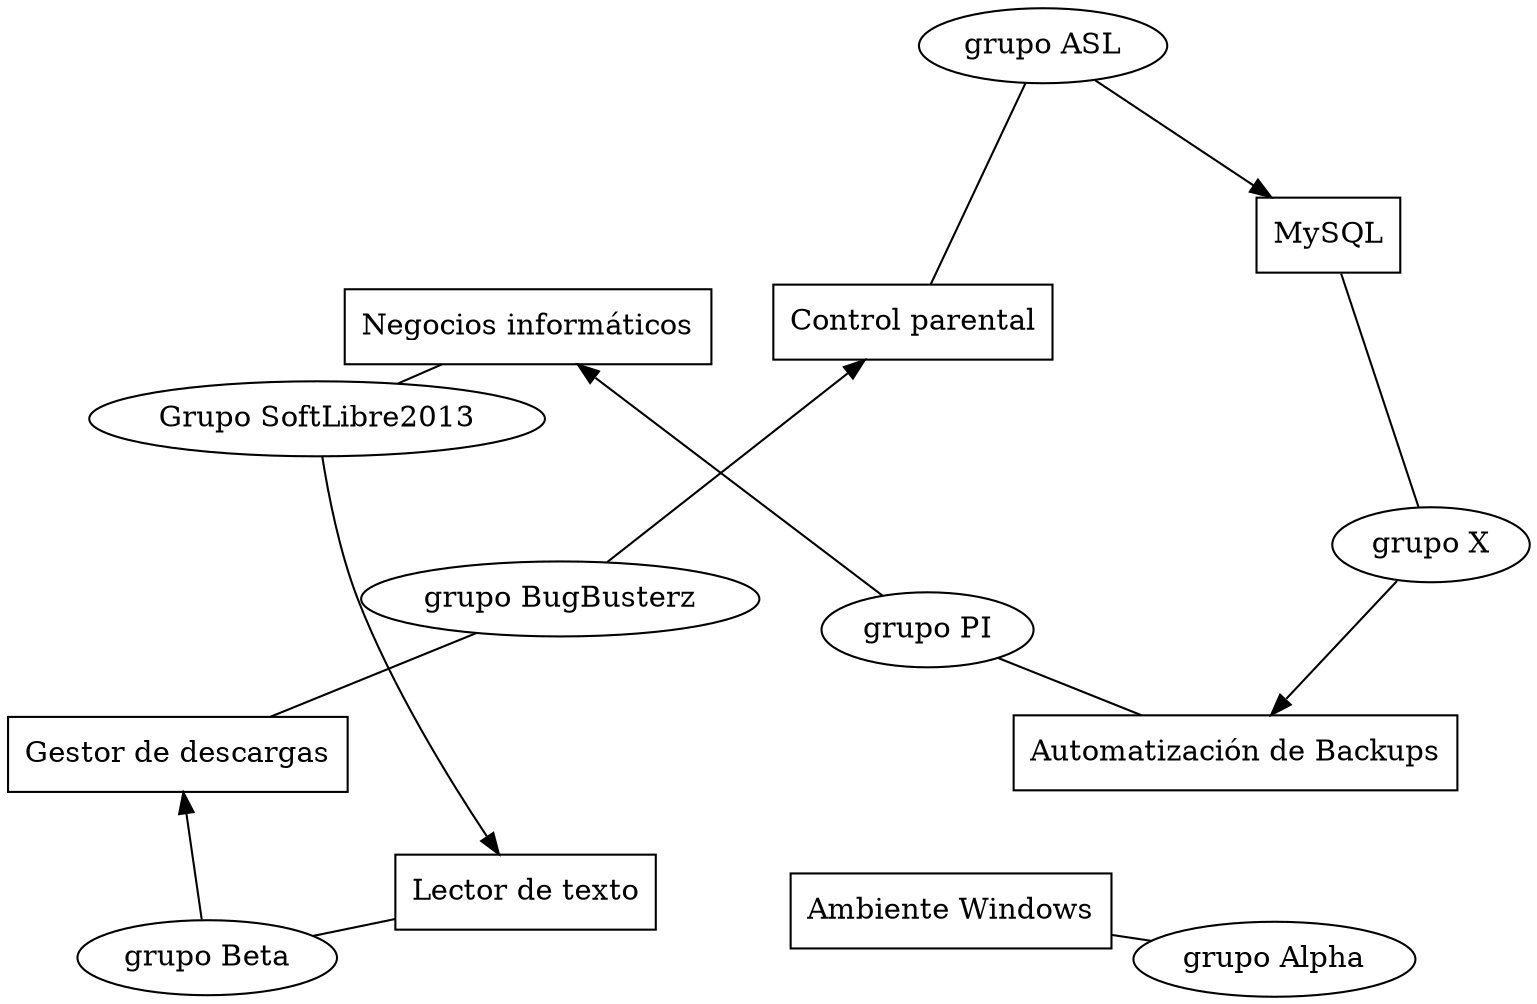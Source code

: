 digraph trabajoII {
	layout = fdp;
	ratio = fill;
	splines = true;
	K = 1;
	maxiter = 100;

	Descargas [ shape = box, label = "Gestor de descargas", tooltip  = "Recientemente nos cambiamos del SO Windows a Ubuntu, y buscamos un gestor de descargas compatible con el mismo, como alternativa del IDM (internet download manager) diseñado solo para windows. Necesitamos que el gestor: - Soporte protocolos HTTP, FTP, RSTP y BitTorrent - Permita descarga en fragmentos - Sea open-source - Trabaje con conexiones lentas - Cuente con diversas opciones para el manejo de las descargas - Que sea ligero, no consuma demasiados recursos. --GRUPO BUGBUSTERZ" ];

	Backups [ shape = box, label= "Automatización de Backups", tooltip = "Se requiere un sistema para automatización de backups que cumplan los siguientes requerimientos mínimos: - Licencia GPL - Capacidad de crear copias de seguridad en un equipo, en una red local o incluso en/desde un servidor FTP. - Multiplataforma. - Realización de backup full, incremental y diferencial. - Programación de backups diarios, semanales y mensuales. - Apagado de equipo post-backup. - Filtrado de archivos por máscara, exclusión de directorios, etc. - Soporte compresión y cifrados de Archivos. Interfaz gráfica. --GRUPO PI" ];

	Lector [ shape = box, label = "Lector de texto", tooltip = "Resulta que tenemos un amigo no vidente, estudiante de la UNCo , y usa como herramienta su pc, pero debido a su discapacidad usa un software que lee toda la pantalla, estaría bueno encontrar un proyecto para esta necesidad... Las especificaciones serian algo como: - Lectura de textos, paginas web, documentos y programas. - Facilidad de uso de acuerdo con la discapacidad. - Reconocimiento y búsqueda por voz. - Idioma español. -Multiplataforma. -Preferentemente licencia GPL. --GRUPO Beta" ];

	Mysql [ shape = box, label = MySQL, tooltip =  "Interface gráfica (GUI o vía web) para administrar bases de datos MySQL Capacidad para conectar con distintos servidores MySQL Capacidad para ver y modificar la estructura de tablas Capacidad para ver y modificar el contenido de la base en forma directa Capacidad para ejecutar consultas en lenguaje SQL Capacidad para generar consultas y ordenamientos de datos sin utilizar lenguaje SQL Capacidad para importar / exportar datos y estructuras a/de distintos formatos de archivos Capacidad para realizar tareas administrativas (crear, borrar, copiar, asignar/quitar privilegios) Capacidad para agregar triggers a la base de datos En español y preferentemente con licencia compatible con GPL. --GRUPO X" ];

	Parental [ shape = box, label = "Control parental", tooltip = "Aplicacion que nos brinde control parental tanto en la pc como en la web. Las necesidades son las siguientes:  -Licencia GPL. -Interfaz amigable, flexible e intuitiva. -Varios Idiomas. -Filtrado de contenidos en la Web. -Registrar actividad del menor en redes sociales, haciendo un informe periodico de  tales actividades. -Administracion del software que se ejecuta en la maquina, por ejemplo control en la ejecucion de juegos, dependiendo de la edad. -Tiempo que se hace uso de la pc e internet y poder configurarlo.  - Indicar las distintas alternativas de instalacion, ya sea local(en la pc) o en la web. -Multiplataforma. -Multiusuario. -Monitorizacion remota. --GRUPO ASL"];

	AdmInform [ shape = box, label = "Negocios informáticos", tooltip = "Software que se utilice para la adiministración de negocios informaticos.  Dicho software debe tener las siguientes características: -Licencia GPL u Open Source -Multiusuario -Funciones para; clientes, proveedores, ventas, cotrol de Mercadería, ordenes de trbajo, ...  -Posibilidad de realizar Backup de toda la informacióni -- GRUPO SL2013"];

	ByAlpha [ shape = box, label = "Ambiente Windows", tooltip = "Cambio de Windows a GNU/Linux: se requiere de un software que permita instalar la interfaz gráfica (el escritorio de windows)integrado al Escritorio GNOME para que sea mas amigable al traspaso de los usuarios finales de Windows a GNU/Linux. Especificaciones: Licencia GPL u open-sourse - Fácil instalación - correr programas de windows en GNU/Linux sin problemas - Interfaz Amistosa - Que no sea una maquina virtual - Que no sea un emulador - Observaciones: debido a que hemos presentado nuestro requerimiento demasiado tarde, si hay algún grupo interesado en intercambiar el trabajo por este, no tendríamos problemas en acceder. -- GRUPO ALPHA"];

	Beta [ label = "grupo Beta", tooltip = "Araya Martín - Bertazzo Melani- Farias Juan - Jeldres Pablo - Suero Eduardo" ];
	GrupoX [ label = "grupo X", tooltip = "Cristian Torino - Lucrecia Vasquez - Jessica Hidalgo - Guillermo Lisotti" ];
	Alpha[ label = "grupo Alpha", tooltip = "Marcos Oribe - Sebastian Pinto - Walter Navarro - Marco Galan - Santiago Briceño" ];
	BugBusterz[ label = "grupo BugBusterz", tooltip = "Bianca Abarzúa - Jorge Calfueque - Lucas Gonzalez" ];
	GrupoPI [ label = "grupo PI", tooltip = "Cristian Celescinco - Christian Ruggeri" ];
	ASL [label = "grupo ASL", tooltip = "Carlos Ontiveros - David Nicolás Sammartino"];
	SL2013 [label = "Grupo SoftLibre2013", tooltip = "Emiliano Serna - Jonatan Ramos"];

# Proponen
BugBusterz -> Descargas [dir = none];
ASL -> Parental [dir = none];
GrupoPI -> Backups [dir = none];
Beta -> Lector [dir = none];
GrupoX -> Mysql [dir = none];
SL2013 -> AdmInform [dir = none];
Alpha -> ByAlpha [dir = none ];

# Toman
Beta -> Descargas ;
GrupoX -> Backups ;
ASL -> Mysql ;
BugBusterz -> Parental;
SL2013 -> Lector;
GrupoPI -> AdmInform;
#Alpha -> ;
}
